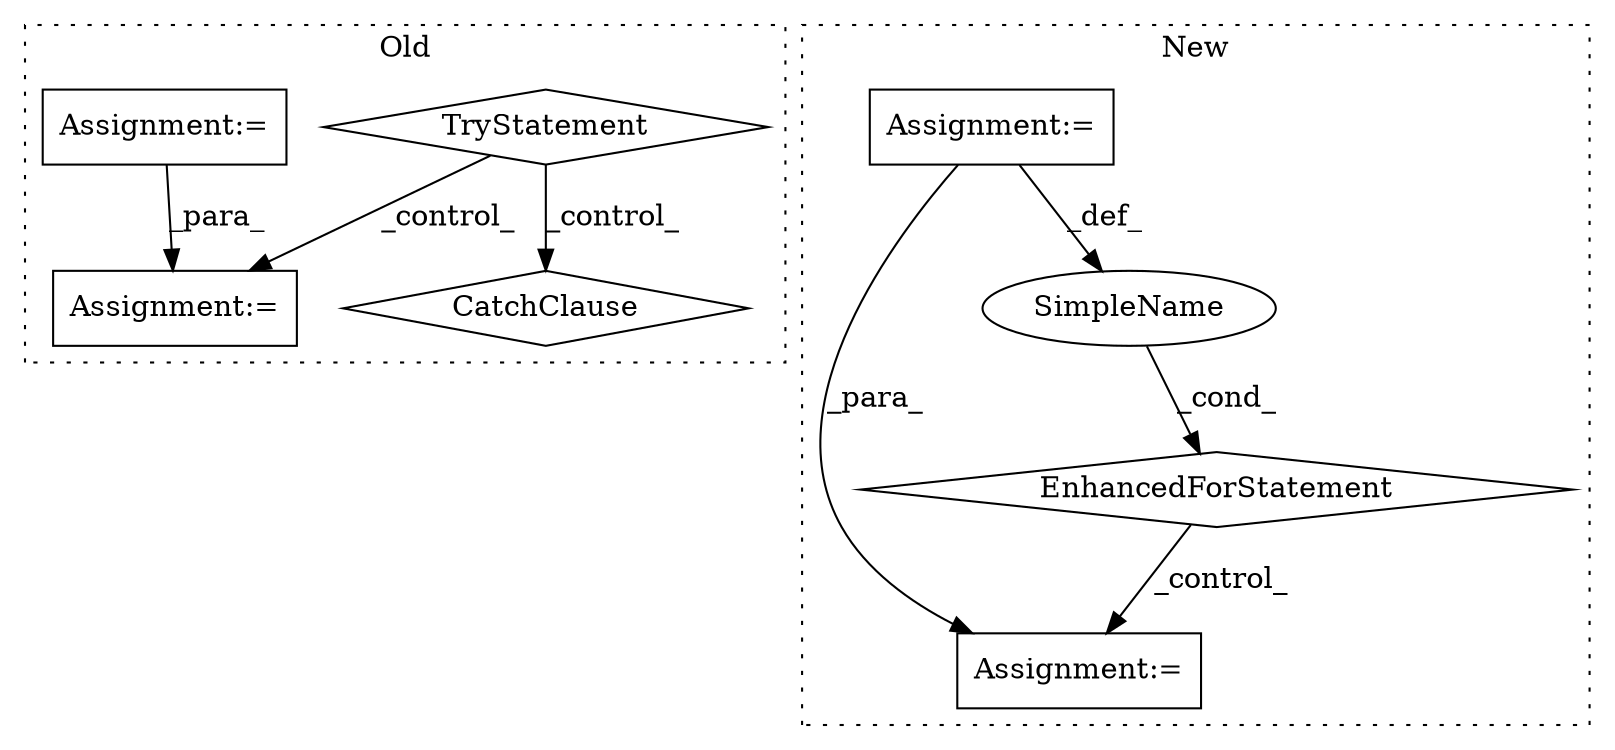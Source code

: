 digraph G {
subgraph cluster0 {
1 [label="CatchClause" a="12" s="5152,5186" l="11,2" shape="diamond"];
3 [label="TryStatement" a="54" s="5086" l="4" shape="diamond"];
5 [label="Assignment:=" a="7" s="5101" l="1" shape="box"];
6 [label="Assignment:=" a="7" s="4874" l="1" shape="box"];
label = "Old";
style="dotted";
}
subgraph cluster1 {
2 [label="EnhancedForStatement" a="70" s="4744,4822" l="53,2" shape="diamond"];
4 [label="Assignment:=" a="7" s="4744,4822" l="53,2" shape="box"];
7 [label="Assignment:=" a="7" s="4835" l="1" shape="box"];
8 [label="SimpleName" a="42" s="4804" l="3" shape="ellipse"];
label = "New";
style="dotted";
}
2 -> 7 [label="_control_"];
3 -> 5 [label="_control_"];
3 -> 1 [label="_control_"];
4 -> 8 [label="_def_"];
4 -> 7 [label="_para_"];
6 -> 5 [label="_para_"];
8 -> 2 [label="_cond_"];
}